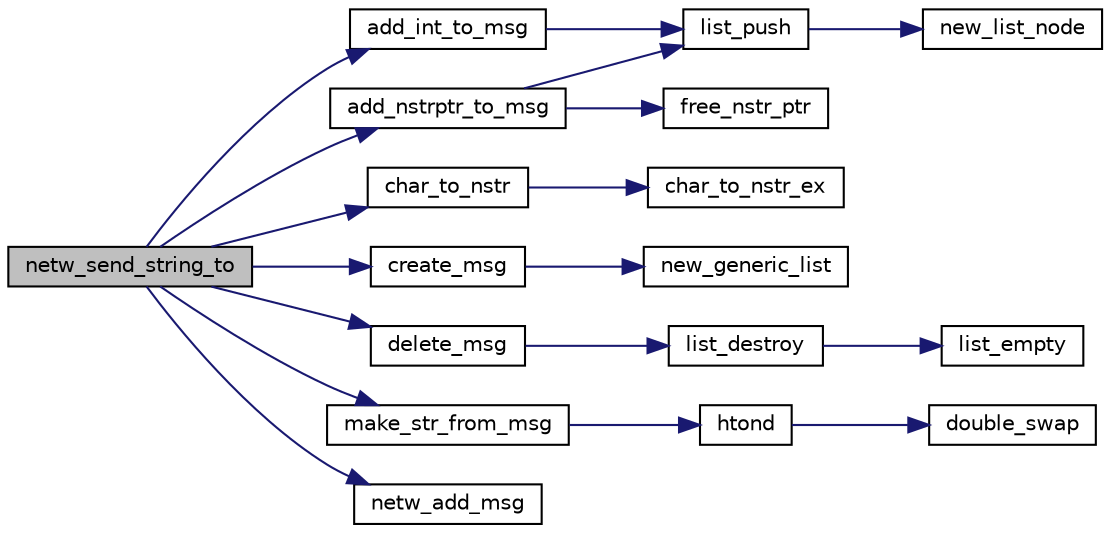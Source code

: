 digraph G
{
  edge [fontname="Helvetica",fontsize="10",labelfontname="Helvetica",labelfontsize="10"];
  node [fontname="Helvetica",fontsize="10",shape=record];
  rankdir=LR;
  Node1 [label="netw_send_string_to",height=0.2,width=0.4,color="black", fillcolor="grey75", style="filled" fontcolor="black"];
  Node1 -> Node2 [color="midnightblue",fontsize="10",style="solid",fontname="Helvetica"];
  Node2 [label="add_int_to_msg",height=0.2,width=0.4,color="black", fillcolor="white", style="filled",URL="$group___n_e_t_w_o_r_k___m_s_g.html#ga9aa63e987d00d99d9a21aec35efecf74",tooltip="Add an int to the int list int the message."];
  Node2 -> Node3 [color="midnightblue",fontsize="10",style="solid",fontname="Helvetica"];
  Node3 [label="list_push",height=0.2,width=0.4,color="black", fillcolor="white", style="filled",URL="$group___l_i_s_t.html#ga4eab319289a83524639ee5e9f0441fdf",tooltip="Add a pointer to the end of the list."];
  Node3 -> Node4 [color="midnightblue",fontsize="10",style="solid",fontname="Helvetica"];
  Node4 [label="new_list_node",height=0.2,width=0.4,color="black", fillcolor="white", style="filled",URL="$group___l_i_s_t.html#ga6f57b62b796c1248014bc14a9bb0fc6c",tooltip="Allocate a new node to link in a list."];
  Node1 -> Node5 [color="midnightblue",fontsize="10",style="solid",fontname="Helvetica"];
  Node5 [label="add_nstrptr_to_msg",height=0.2,width=0.4,color="black", fillcolor="white", style="filled",URL="$group___n_e_t_w_o_r_k___m_s_g.html#ga53dfbdd3b5d1cfcf387d17b4465e5f3a",tooltip="Add a string to the string list in the message."];
  Node5 -> Node6 [color="midnightblue",fontsize="10",style="solid",fontname="Helvetica"];
  Node6 [label="free_nstr_ptr",height=0.2,width=0.4,color="black", fillcolor="white", style="filled",URL="$group___n___s_t_r.html#ga0a864a4ce4997389f2e5e2e16c51a30a",tooltip="Free a N_STR pointer structure."];
  Node5 -> Node3 [color="midnightblue",fontsize="10",style="solid",fontname="Helvetica"];
  Node1 -> Node7 [color="midnightblue",fontsize="10",style="solid",fontname="Helvetica"];
  Node7 [label="char_to_nstr",height=0.2,width=0.4,color="black", fillcolor="white", style="filled",URL="$group___n___s_t_r.html#ga774aea1d21b0b4d94cb4e4c5fdb1bbd2",tooltip="Convert a char into a N_STR, short version."];
  Node7 -> Node8 [color="midnightblue",fontsize="10",style="solid",fontname="Helvetica"];
  Node8 [label="char_to_nstr_ex",height=0.2,width=0.4,color="black", fillcolor="white", style="filled",URL="$group___n___s_t_r.html#gaeb714633f5a20c9e90ea62c9f0a7864c",tooltip="Convert a char into a N_STR, extended version."];
  Node1 -> Node9 [color="midnightblue",fontsize="10",style="solid",fontname="Helvetica"];
  Node9 [label="create_msg",height=0.2,width=0.4,color="black", fillcolor="white", style="filled",URL="$group___n_e_t_w_o_r_k___m_s_g.html#ga62ae674d9de6171bcbd604e68a3b94a9",tooltip="Create a NETW_MSG *object."];
  Node9 -> Node10 [color="midnightblue",fontsize="10",style="solid",fontname="Helvetica"];
  Node10 [label="new_generic_list",height=0.2,width=0.4,color="black", fillcolor="white", style="filled",URL="$group___l_i_s_t.html#gaa82751b4d6a219771661843e61cefa2e",tooltip="Initialiaze a generic list container to max_items pointers."];
  Node1 -> Node11 [color="midnightblue",fontsize="10",style="solid",fontname="Helvetica"];
  Node11 [label="delete_msg",height=0.2,width=0.4,color="black", fillcolor="white", style="filled",URL="$group___n_e_t_w_o_r_k___m_s_g.html#gadcc2854217553f3a4890973873bdf634",tooltip="Delete a NETW_MSG *object."];
  Node11 -> Node12 [color="midnightblue",fontsize="10",style="solid",fontname="Helvetica"];
  Node12 [label="list_destroy",height=0.2,width=0.4,color="black", fillcolor="white", style="filled",URL="$group___l_i_s_t.html#ga90d32fef68ce6f3ec0a7b4085690c755",tooltip="Empty and Free a list container. Call the destructor each time."];
  Node12 -> Node13 [color="midnightblue",fontsize="10",style="solid",fontname="Helvetica"];
  Node13 [label="list_empty",height=0.2,width=0.4,color="black", fillcolor="white", style="filled",URL="$group___l_i_s_t.html#ga1dafe7a250ddad51fadd375f057287e7",tooltip="Empty a LIST list of pointers."];
  Node1 -> Node14 [color="midnightblue",fontsize="10",style="solid",fontname="Helvetica"];
  Node14 [label="make_str_from_msg",height=0.2,width=0.4,color="black", fillcolor="white", style="filled",URL="$group___n_e_t_w_o_r_k___m_s_g.html#gafe20cb69ca45b0b1d91a0fd591a399cd",tooltip="Make a single string of the message."];
  Node14 -> Node15 [color="midnightblue",fontsize="10",style="solid",fontname="Helvetica"];
  Node15 [label="htond",height=0.2,width=0.4,color="black", fillcolor="white", style="filled",URL="$group___n_e_t_w_o_r_k___m_s_g.html#ga0cf26e3b1e26847bbd66fbd4b4a1a67c",tooltip="If needed swap bytes for a double."];
  Node15 -> Node16 [color="midnightblue",fontsize="10",style="solid",fontname="Helvetica"];
  Node16 [label="double_swap",height=0.2,width=0.4,color="black", fillcolor="white", style="filled",URL="$group___n_e_t_w_o_r_k___m_s_g.html#ga4f7b627b47a1ee6976089dc4ab0a91b9",tooltip="Swap bytes endiannes for a double."];
  Node1 -> Node17 [color="midnightblue",fontsize="10",style="solid",fontname="Helvetica"];
  Node17 [label="netw_add_msg",height=0.2,width=0.4,color="black", fillcolor="white", style="filled",URL="$group___n_e_t_w_o_r_k_i_n_g.html#ga10429a9fa106b61c38f28635242ce502",tooltip="Add a message to send in aimed NETWORK."];
}

